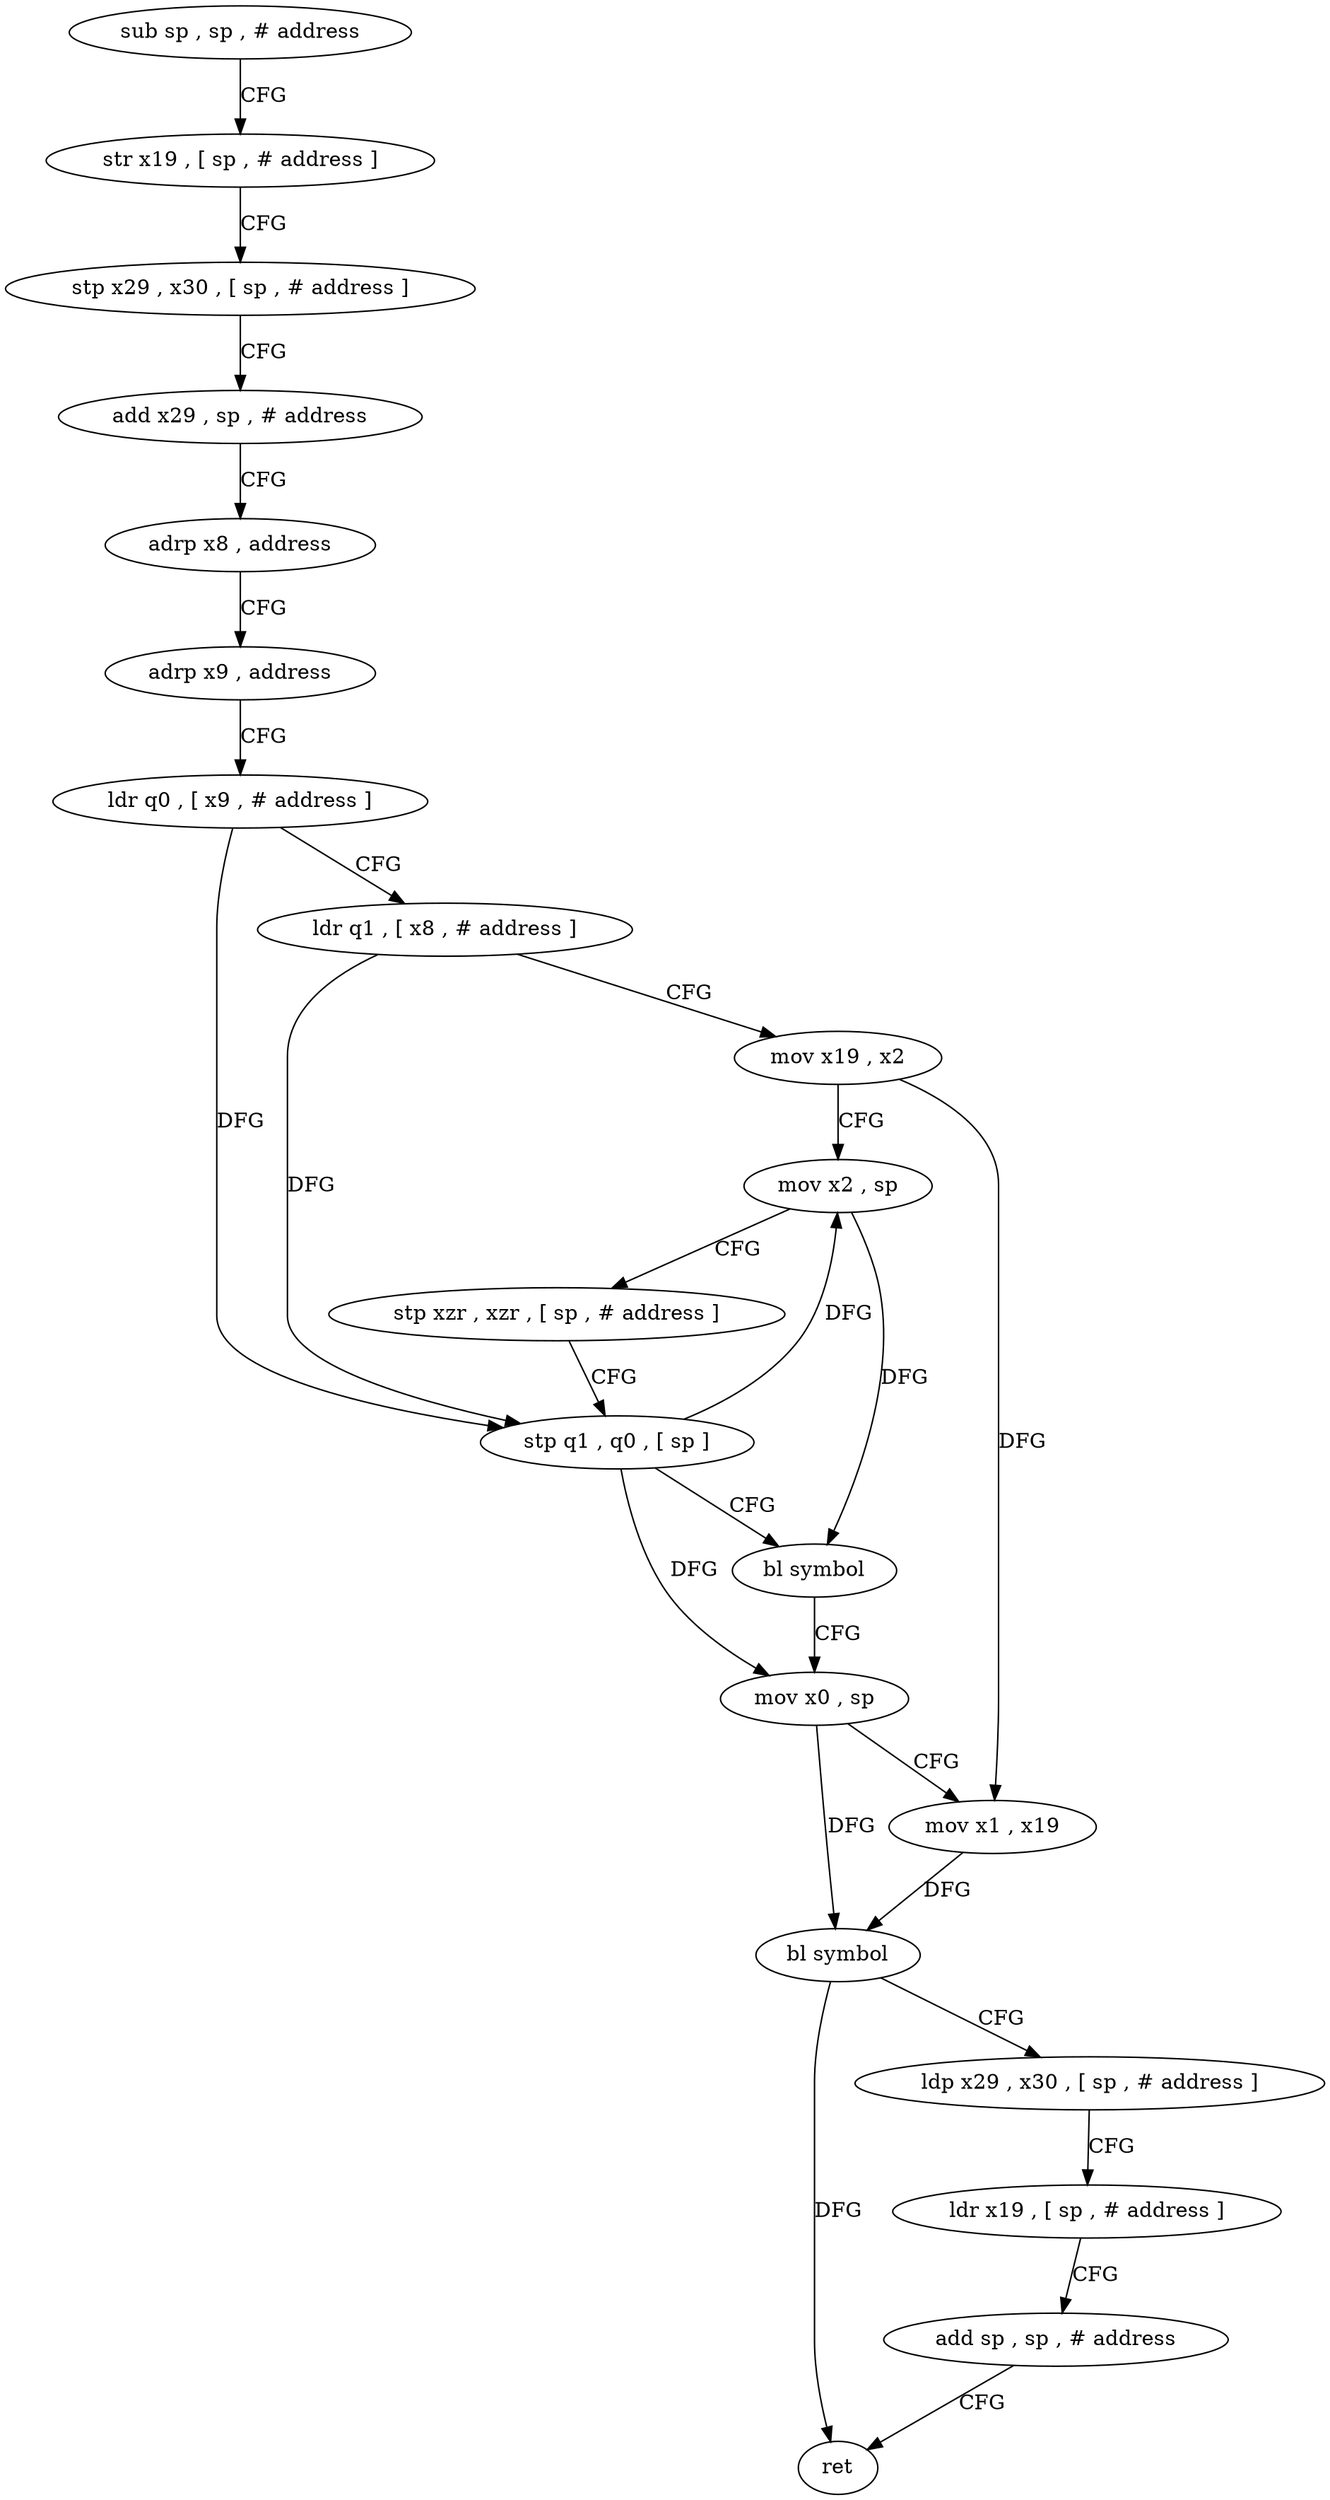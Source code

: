 digraph "func" {
"4253984" [label = "sub sp , sp , # address" ]
"4253988" [label = "str x19 , [ sp , # address ]" ]
"4253992" [label = "stp x29 , x30 , [ sp , # address ]" ]
"4253996" [label = "add x29 , sp , # address" ]
"4254000" [label = "adrp x8 , address" ]
"4254004" [label = "adrp x9 , address" ]
"4254008" [label = "ldr q0 , [ x9 , # address ]" ]
"4254012" [label = "ldr q1 , [ x8 , # address ]" ]
"4254016" [label = "mov x19 , x2" ]
"4254020" [label = "mov x2 , sp" ]
"4254024" [label = "stp xzr , xzr , [ sp , # address ]" ]
"4254028" [label = "stp q1 , q0 , [ sp ]" ]
"4254032" [label = "bl symbol" ]
"4254036" [label = "mov x0 , sp" ]
"4254040" [label = "mov x1 , x19" ]
"4254044" [label = "bl symbol" ]
"4254048" [label = "ldp x29 , x30 , [ sp , # address ]" ]
"4254052" [label = "ldr x19 , [ sp , # address ]" ]
"4254056" [label = "add sp , sp , # address" ]
"4254060" [label = "ret" ]
"4253984" -> "4253988" [ label = "CFG" ]
"4253988" -> "4253992" [ label = "CFG" ]
"4253992" -> "4253996" [ label = "CFG" ]
"4253996" -> "4254000" [ label = "CFG" ]
"4254000" -> "4254004" [ label = "CFG" ]
"4254004" -> "4254008" [ label = "CFG" ]
"4254008" -> "4254012" [ label = "CFG" ]
"4254008" -> "4254028" [ label = "DFG" ]
"4254012" -> "4254016" [ label = "CFG" ]
"4254012" -> "4254028" [ label = "DFG" ]
"4254016" -> "4254020" [ label = "CFG" ]
"4254016" -> "4254040" [ label = "DFG" ]
"4254020" -> "4254024" [ label = "CFG" ]
"4254020" -> "4254032" [ label = "DFG" ]
"4254024" -> "4254028" [ label = "CFG" ]
"4254028" -> "4254032" [ label = "CFG" ]
"4254028" -> "4254020" [ label = "DFG" ]
"4254028" -> "4254036" [ label = "DFG" ]
"4254032" -> "4254036" [ label = "CFG" ]
"4254036" -> "4254040" [ label = "CFG" ]
"4254036" -> "4254044" [ label = "DFG" ]
"4254040" -> "4254044" [ label = "DFG" ]
"4254044" -> "4254048" [ label = "CFG" ]
"4254044" -> "4254060" [ label = "DFG" ]
"4254048" -> "4254052" [ label = "CFG" ]
"4254052" -> "4254056" [ label = "CFG" ]
"4254056" -> "4254060" [ label = "CFG" ]
}

